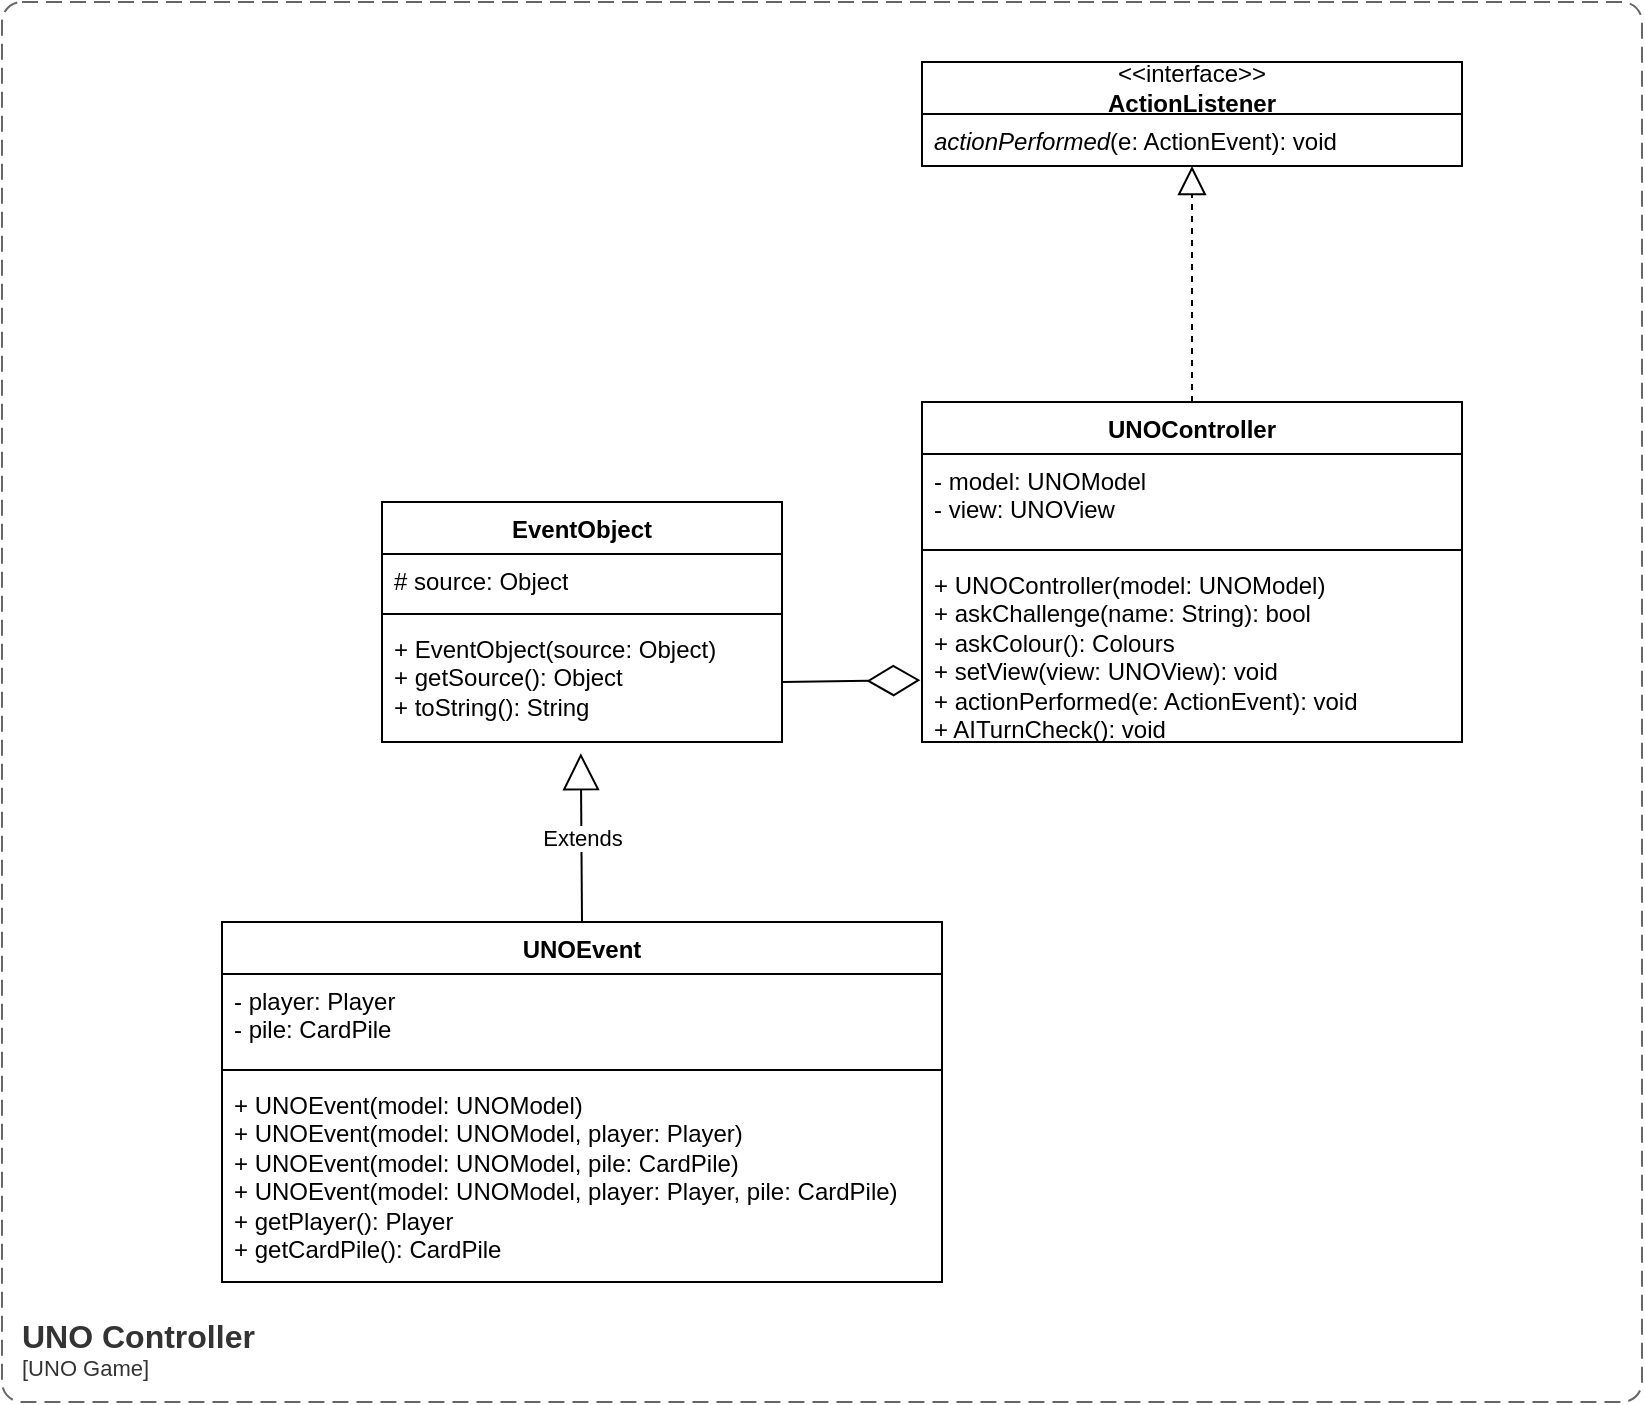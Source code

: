 <mxfile version="22.1.3" type="device">
  <diagram id="zdv2_zuVWC5crWx1uVjj" name="Page-1">
    <mxGraphModel dx="337" dy="705" grid="1" gridSize="10" guides="1" tooltips="1" connect="1" arrows="1" fold="1" page="1" pageScale="1" pageWidth="850" pageHeight="1100" math="0" shadow="0">
      <root>
        <mxCell id="0" />
        <mxCell id="1" parent="0" />
        <mxCell id="E1Uk2r99ExC3ooH-BzHo-10" value="UNOEvent" style="swimlane;fontStyle=1;align=center;verticalAlign=top;childLayout=stackLayout;horizontal=1;startSize=26;horizontalStack=0;resizeParent=1;resizeParentMax=0;resizeLast=0;collapsible=1;marginBottom=0;whiteSpace=wrap;html=1;" parent="1" vertex="1">
          <mxGeometry x="970" y="500" width="360" height="180" as="geometry" />
        </mxCell>
        <mxCell id="E1Uk2r99ExC3ooH-BzHo-11" value="- player: Player&lt;br&gt;- pile: CardPile" style="text;strokeColor=none;fillColor=none;align=left;verticalAlign=top;spacingLeft=4;spacingRight=4;overflow=hidden;rotatable=0;points=[[0,0.5],[1,0.5]];portConstraint=eastwest;whiteSpace=wrap;html=1;" parent="E1Uk2r99ExC3ooH-BzHo-10" vertex="1">
          <mxGeometry y="26" width="360" height="44" as="geometry" />
        </mxCell>
        <mxCell id="E1Uk2r99ExC3ooH-BzHo-12" value="" style="line;strokeWidth=1;fillColor=none;align=left;verticalAlign=middle;spacingTop=-1;spacingLeft=3;spacingRight=3;rotatable=0;labelPosition=right;points=[];portConstraint=eastwest;strokeColor=inherit;" parent="E1Uk2r99ExC3ooH-BzHo-10" vertex="1">
          <mxGeometry y="70" width="360" height="8" as="geometry" />
        </mxCell>
        <mxCell id="E1Uk2r99ExC3ooH-BzHo-13" value="+ UNOEvent(model: UNOModel)&lt;br&gt;+ UNOEvent(model: UNOModel, player: Player)&lt;br&gt;+ UNOEvent(model: UNOModel, pile: CardPile)&lt;br&gt;+ UNOEvent(model: UNOModel, player: Player, pile: CardPile)&lt;br&gt;+ getPlayer(): Player&lt;br&gt;+ getCardPile(): CardPile" style="text;strokeColor=none;fillColor=none;align=left;verticalAlign=top;spacingLeft=4;spacingRight=4;overflow=hidden;rotatable=0;points=[[0,0.5],[1,0.5]];portConstraint=eastwest;whiteSpace=wrap;html=1;" parent="E1Uk2r99ExC3ooH-BzHo-10" vertex="1">
          <mxGeometry y="78" width="360" height="102" as="geometry" />
        </mxCell>
        <mxCell id="E1Uk2r99ExC3ooH-BzHo-14" value="EventObject" style="swimlane;fontStyle=1;align=center;verticalAlign=top;childLayout=stackLayout;horizontal=1;startSize=26;horizontalStack=0;resizeParent=1;resizeParentMax=0;resizeLast=0;collapsible=1;marginBottom=0;whiteSpace=wrap;html=1;" parent="1" vertex="1">
          <mxGeometry x="1050" y="290" width="200" height="120" as="geometry" />
        </mxCell>
        <mxCell id="E1Uk2r99ExC3ooH-BzHo-15" value="# source: Object" style="text;strokeColor=none;fillColor=none;align=left;verticalAlign=top;spacingLeft=4;spacingRight=4;overflow=hidden;rotatable=0;points=[[0,0.5],[1,0.5]];portConstraint=eastwest;whiteSpace=wrap;html=1;" parent="E1Uk2r99ExC3ooH-BzHo-14" vertex="1">
          <mxGeometry y="26" width="200" height="26" as="geometry" />
        </mxCell>
        <mxCell id="E1Uk2r99ExC3ooH-BzHo-16" value="" style="line;strokeWidth=1;fillColor=none;align=left;verticalAlign=middle;spacingTop=-1;spacingLeft=3;spacingRight=3;rotatable=0;labelPosition=right;points=[];portConstraint=eastwest;strokeColor=inherit;" parent="E1Uk2r99ExC3ooH-BzHo-14" vertex="1">
          <mxGeometry y="52" width="200" height="8" as="geometry" />
        </mxCell>
        <mxCell id="E1Uk2r99ExC3ooH-BzHo-17" value="+ EventObject(source: Object)&lt;br&gt;+ getSource(): Object&lt;br&gt;+ toString(): String" style="text;strokeColor=none;fillColor=none;align=left;verticalAlign=top;spacingLeft=4;spacingRight=4;overflow=hidden;rotatable=0;points=[[0,0.5],[1,0.5]];portConstraint=eastwest;whiteSpace=wrap;html=1;" parent="E1Uk2r99ExC3ooH-BzHo-14" vertex="1">
          <mxGeometry y="60" width="200" height="60" as="geometry" />
        </mxCell>
        <mxCell id="E1Uk2r99ExC3ooH-BzHo-18" value="Extends" style="endArrow=block;endSize=16;endFill=0;html=1;rounded=0;exitX=0.5;exitY=0;exitDx=0;exitDy=0;entryX=0.497;entryY=1.093;entryDx=0;entryDy=0;entryPerimeter=0;" parent="1" source="E1Uk2r99ExC3ooH-BzHo-10" target="E1Uk2r99ExC3ooH-BzHo-17" edge="1">
          <mxGeometry width="160" relative="1" as="geometry">
            <mxPoint x="1160" y="460" as="sourcePoint" />
            <mxPoint x="1130" y="440" as="targetPoint" />
          </mxGeometry>
        </mxCell>
        <mxCell id="E1Uk2r99ExC3ooH-BzHo-27" value="" style="endArrow=block;dashed=1;endFill=0;endSize=12;html=1;rounded=0;entryX=0.5;entryY=1;entryDx=0;entryDy=0;exitX=0.5;exitY=0;exitDx=0;exitDy=0;" parent="1" source="E1Uk2r99ExC3ooH-BzHo-32" target="E1Uk2r99ExC3ooH-BzHo-28" edge="1">
          <mxGeometry width="160" relative="1" as="geometry">
            <mxPoint x="1455" y="210" as="sourcePoint" />
            <mxPoint x="1463.88" y="114.42" as="targetPoint" />
          </mxGeometry>
        </mxCell>
        <mxCell id="E1Uk2r99ExC3ooH-BzHo-28" value="&amp;lt;&amp;lt;interface&amp;gt;&amp;gt;&lt;br&gt;&lt;b&gt;ActionListener&lt;/b&gt;" style="swimlane;fontStyle=0;childLayout=stackLayout;horizontal=1;startSize=26;fillColor=none;horizontalStack=0;resizeParent=1;resizeParentMax=0;resizeLast=0;collapsible=1;marginBottom=0;whiteSpace=wrap;html=1;" parent="1" vertex="1">
          <mxGeometry x="1320" y="70" width="270" height="52" as="geometry" />
        </mxCell>
        <mxCell id="E1Uk2r99ExC3ooH-BzHo-29" value="&lt;i&gt;actionPerformed&lt;/i&gt;(e: ActionEvent): void" style="text;strokeColor=none;fillColor=none;align=left;verticalAlign=top;spacingLeft=4;spacingRight=4;overflow=hidden;rotatable=0;points=[[0,0.5],[1,0.5]];portConstraint=eastwest;whiteSpace=wrap;html=1;" parent="E1Uk2r99ExC3ooH-BzHo-28" vertex="1">
          <mxGeometry y="26" width="270" height="26" as="geometry" />
        </mxCell>
        <mxCell id="E1Uk2r99ExC3ooH-BzHo-32" value="UNOController" style="swimlane;fontStyle=1;align=center;verticalAlign=top;childLayout=stackLayout;horizontal=1;startSize=26;horizontalStack=0;resizeParent=1;resizeParentMax=0;resizeLast=0;collapsible=1;marginBottom=0;whiteSpace=wrap;html=1;" parent="1" vertex="1">
          <mxGeometry x="1320" y="240" width="270" height="170" as="geometry" />
        </mxCell>
        <mxCell id="E1Uk2r99ExC3ooH-BzHo-33" value="- model: UNOModel&lt;br&gt;- view: UNOView&lt;br&gt;" style="text;strokeColor=none;fillColor=none;align=left;verticalAlign=top;spacingLeft=4;spacingRight=4;overflow=hidden;rotatable=0;points=[[0,0.5],[1,0.5]];portConstraint=eastwest;whiteSpace=wrap;html=1;" parent="E1Uk2r99ExC3ooH-BzHo-32" vertex="1">
          <mxGeometry y="26" width="270" height="44" as="geometry" />
        </mxCell>
        <mxCell id="E1Uk2r99ExC3ooH-BzHo-34" value="" style="line;strokeWidth=1;fillColor=none;align=left;verticalAlign=middle;spacingTop=-1;spacingLeft=3;spacingRight=3;rotatable=0;labelPosition=right;points=[];portConstraint=eastwest;strokeColor=inherit;" parent="E1Uk2r99ExC3ooH-BzHo-32" vertex="1">
          <mxGeometry y="70" width="270" height="8" as="geometry" />
        </mxCell>
        <mxCell id="E1Uk2r99ExC3ooH-BzHo-35" value="+ UNOController(model: UNOModel)&lt;br&gt;+ askChallenge(name: String): bool&lt;br&gt;+ askColour(): Colours&lt;br&gt;+ setView(view: UNOView): void&lt;br&gt;+ actionPerformed(e: ActionEvent): void&lt;br&gt;+ AITurnCheck(): void" style="text;strokeColor=none;fillColor=none;align=left;verticalAlign=top;spacingLeft=4;spacingRight=4;overflow=hidden;rotatable=0;points=[[0,0.5],[1,0.5]];portConstraint=eastwest;whiteSpace=wrap;html=1;" parent="E1Uk2r99ExC3ooH-BzHo-32" vertex="1">
          <mxGeometry y="78" width="270" height="92" as="geometry" />
        </mxCell>
        <object placeholders="1" c4Name="UNO Controller" c4Type="ContainerScopeBoundary" c4Application="UNO Game" label="&lt;font style=&quot;font-size: 16px&quot;&gt;&lt;b&gt;&lt;div style=&quot;text-align: left&quot;&gt;%c4Name%&lt;/div&gt;&lt;/b&gt;&lt;/font&gt;&lt;div style=&quot;text-align: left&quot;&gt;[%c4Application%]&lt;/div&gt;" id="E1Uk2r99ExC3ooH-BzHo-37">
          <mxCell style="rounded=1;fontSize=11;whiteSpace=wrap;html=1;dashed=1;arcSize=20;fillColor=none;strokeColor=#666666;fontColor=#333333;labelBackgroundColor=none;align=left;verticalAlign=bottom;labelBorderColor=none;spacingTop=0;spacing=10;dashPattern=8 4;metaEdit=1;rotatable=0;perimeter=rectanglePerimeter;noLabel=0;labelPadding=0;allowArrows=0;connectable=0;expand=0;recursiveResize=0;editable=1;pointerEvents=0;absoluteArcSize=1;points=[[0.25,0,0],[0.5,0,0],[0.75,0,0],[1,0.25,0],[1,0.5,0],[1,0.75,0],[0.75,1,0],[0.5,1,0],[0.25,1,0],[0,0.75,0],[0,0.5,0],[0,0.25,0]];" parent="1" vertex="1">
            <mxGeometry x="860" y="40" width="820" height="700" as="geometry" />
          </mxCell>
        </object>
        <mxCell id="E1Uk2r99ExC3ooH-BzHo-38" value="" style="endArrow=diamondThin;endFill=0;endSize=24;html=1;rounded=0;exitX=1;exitY=0.5;exitDx=0;exitDy=0;entryX=-0.003;entryY=0.664;entryDx=0;entryDy=0;entryPerimeter=0;" parent="1" source="E1Uk2r99ExC3ooH-BzHo-17" target="E1Uk2r99ExC3ooH-BzHo-35" edge="1">
          <mxGeometry width="160" relative="1" as="geometry">
            <mxPoint x="1300" y="490" as="sourcePoint" />
            <mxPoint x="1370" y="490" as="targetPoint" />
          </mxGeometry>
        </mxCell>
      </root>
    </mxGraphModel>
  </diagram>
</mxfile>
